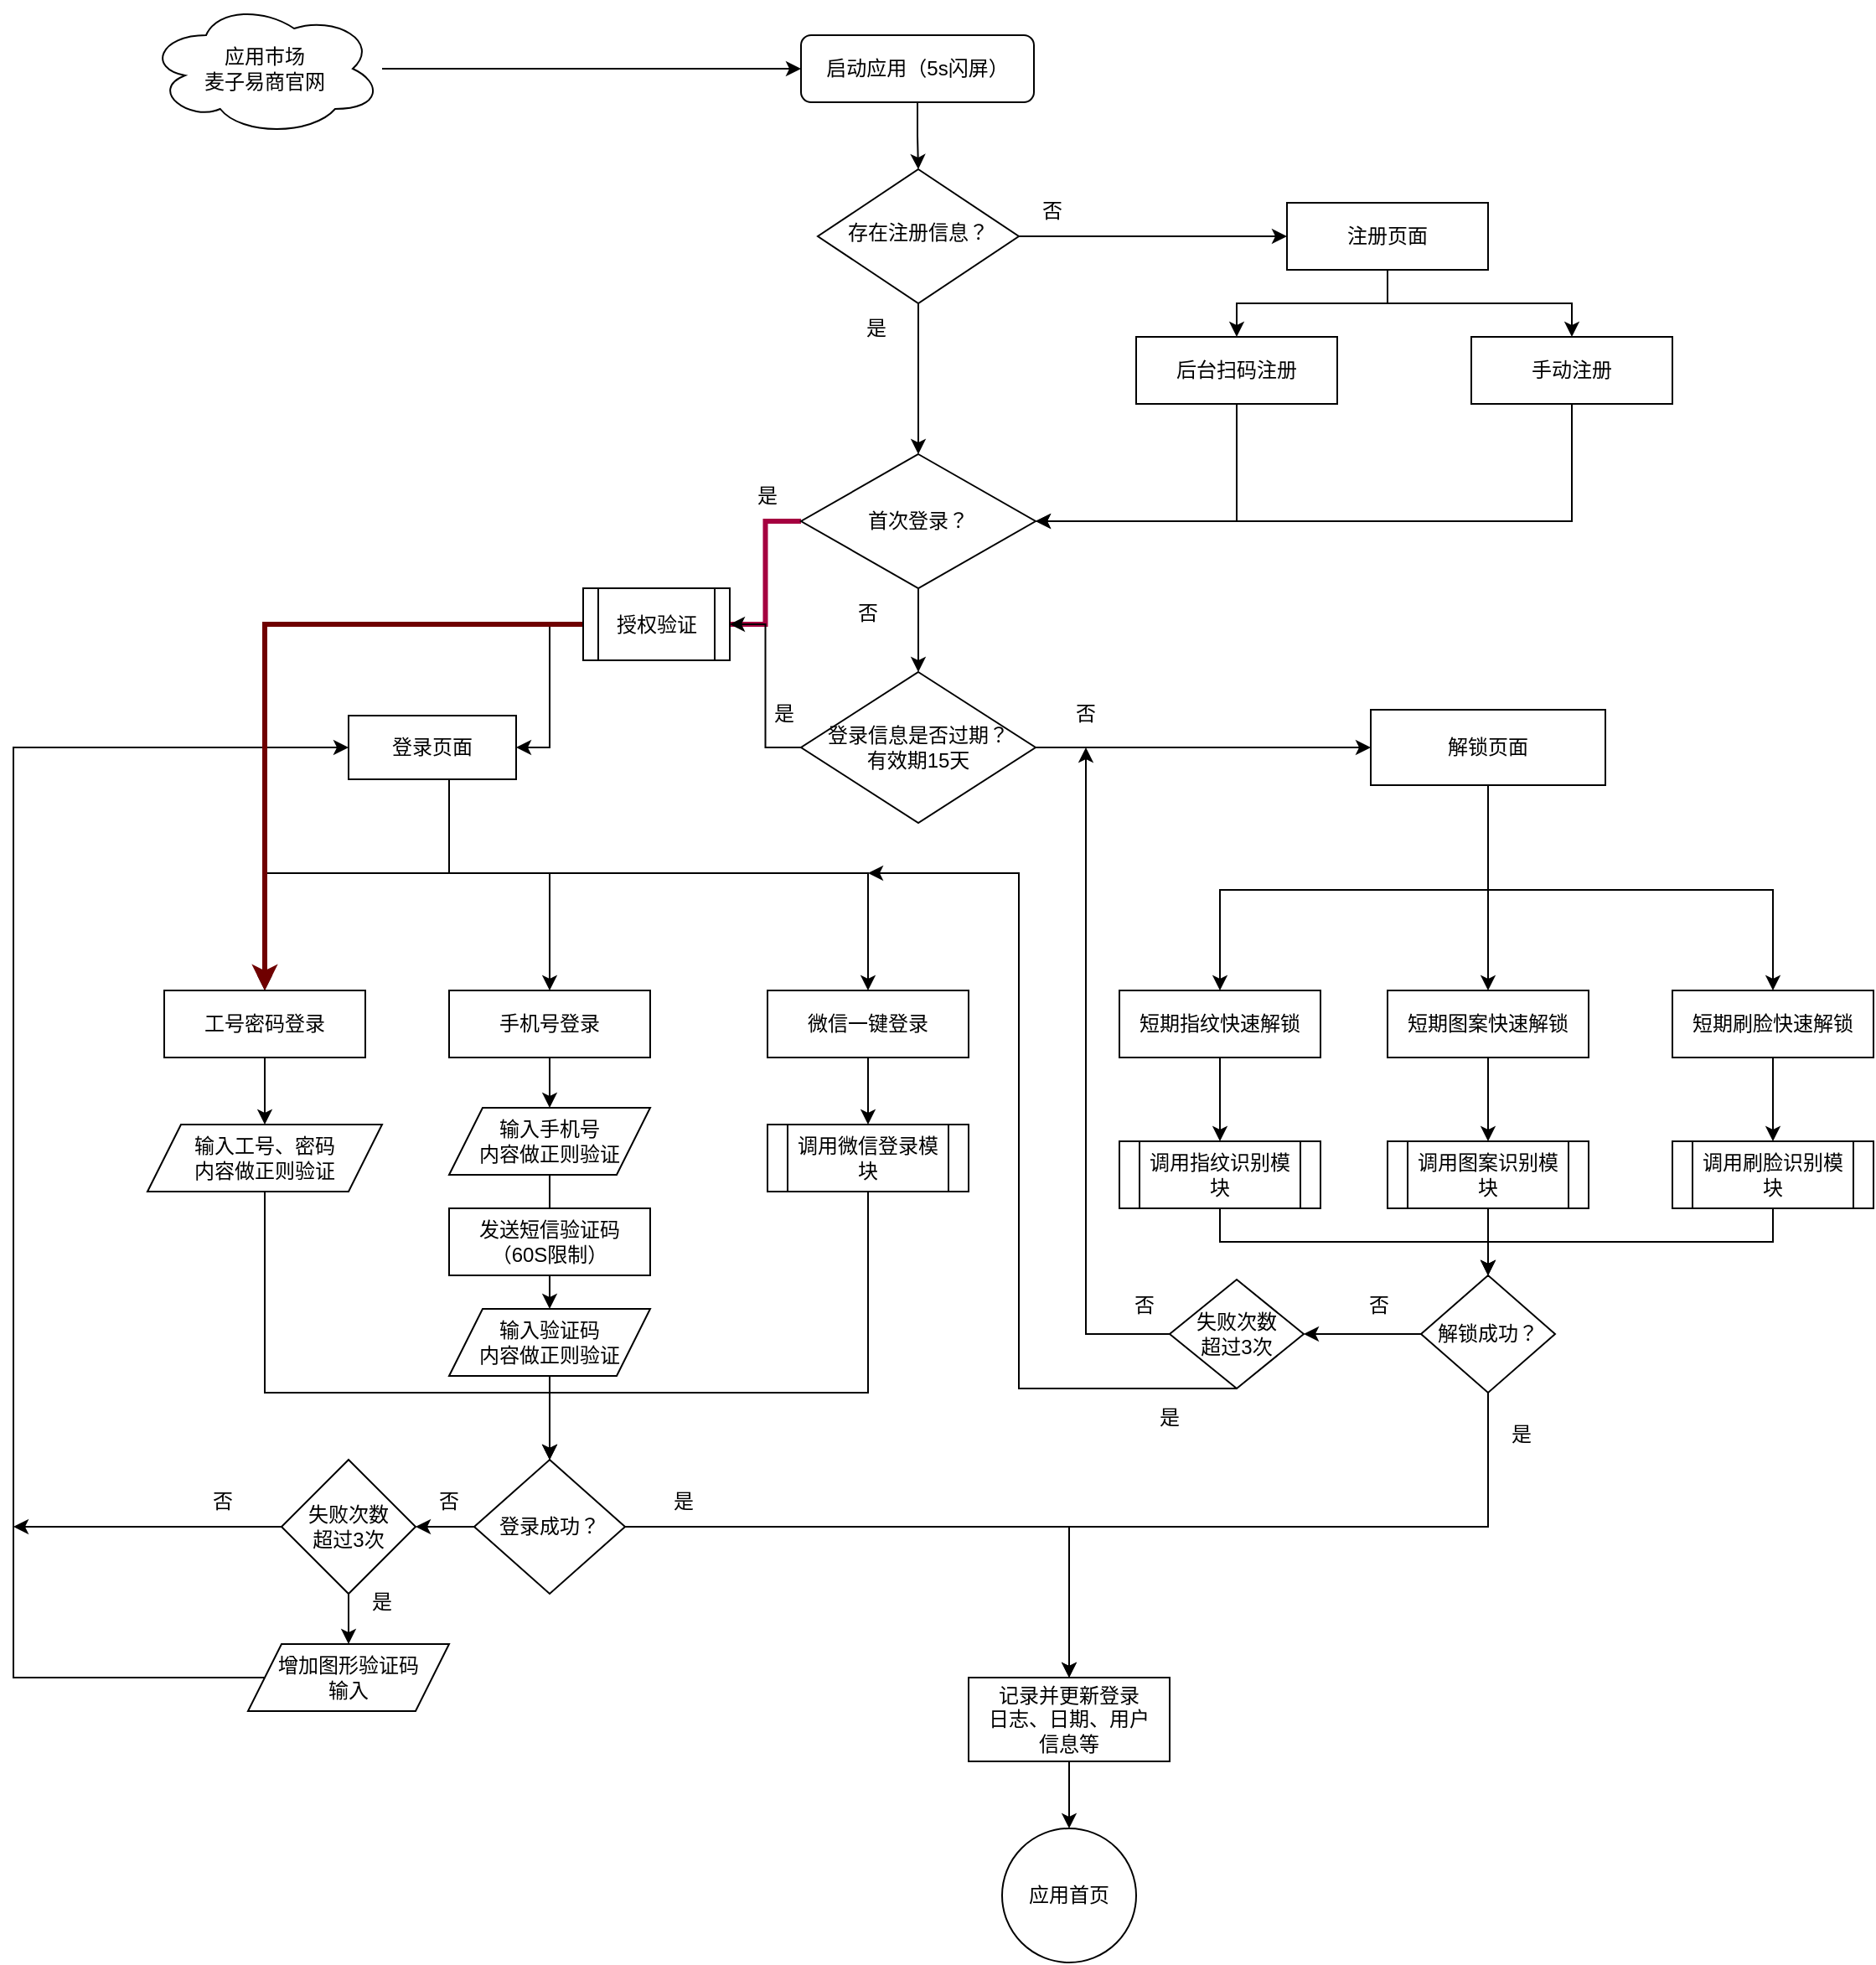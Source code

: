 <mxfile version="17.2.1" type="device" pages="2"><diagram id="C5RBs43oDa-KdzZeNtuy" name="登录注册"><mxGraphModel dx="1422" dy="865" grid="1" gridSize="10" guides="1" tooltips="1" connect="1" arrows="1" fold="1" page="1" pageScale="1" pageWidth="1920" pageHeight="1200" background="none" math="0" shadow="0"><root><mxCell id="WIyWlLk6GJQsqaUBKTNV-0"/><mxCell id="WIyWlLk6GJQsqaUBKTNV-1" parent="WIyWlLk6GJQsqaUBKTNV-0"/><mxCell id="9S0RIWQUaDC-OzeR4n1m-13" style="edgeStyle=orthogonalEdgeStyle;rounded=0;orthogonalLoop=1;jettySize=auto;html=1;entryX=0.5;entryY=0;entryDx=0;entryDy=0;" parent="WIyWlLk6GJQsqaUBKTNV-1" source="WIyWlLk6GJQsqaUBKTNV-3" target="WIyWlLk6GJQsqaUBKTNV-6" edge="1"><mxGeometry relative="1" as="geometry"/></mxCell><mxCell id="WIyWlLk6GJQsqaUBKTNV-3" value="启动应用（5s闪屏）" style="rounded=1;whiteSpace=wrap;html=1;fontSize=12;glass=0;strokeWidth=1;shadow=0;" parent="WIyWlLk6GJQsqaUBKTNV-1" vertex="1"><mxGeometry x="750" y="20" width="139" height="40" as="geometry"/></mxCell><mxCell id="9S0RIWQUaDC-OzeR4n1m-15" style="edgeStyle=orthogonalEdgeStyle;rounded=0;orthogonalLoop=1;jettySize=auto;html=1;entryX=0.5;entryY=0;entryDx=0;entryDy=0;" parent="WIyWlLk6GJQsqaUBKTNV-1" source="WIyWlLk6GJQsqaUBKTNV-6" target="9S0RIWQUaDC-OzeR4n1m-7" edge="1"><mxGeometry relative="1" as="geometry"/></mxCell><mxCell id="9S0RIWQUaDC-OzeR4n1m-22" style="edgeStyle=orthogonalEdgeStyle;rounded=0;orthogonalLoop=1;jettySize=auto;html=1;exitX=1;exitY=0.5;exitDx=0;exitDy=0;entryX=0;entryY=0.5;entryDx=0;entryDy=0;" parent="WIyWlLk6GJQsqaUBKTNV-1" source="WIyWlLk6GJQsqaUBKTNV-6" target="9S0RIWQUaDC-OzeR4n1m-19" edge="1"><mxGeometry relative="1" as="geometry"/></mxCell><mxCell id="WIyWlLk6GJQsqaUBKTNV-6" value="存在注册信息？" style="rhombus;whiteSpace=wrap;html=1;shadow=0;fontFamily=Helvetica;fontSize=12;align=center;strokeWidth=1;spacing=6;spacingTop=-4;" parent="WIyWlLk6GJQsqaUBKTNV-1" vertex="1"><mxGeometry x="760" y="100" width="120" height="80" as="geometry"/></mxCell><mxCell id="9S0RIWQUaDC-OzeR4n1m-27" style="edgeStyle=orthogonalEdgeStyle;rounded=0;orthogonalLoop=1;jettySize=auto;html=1;entryX=0;entryY=0.5;entryDx=0;entryDy=0;" parent="WIyWlLk6GJQsqaUBKTNV-1" source="9S0RIWQUaDC-OzeR4n1m-0" target="WIyWlLk6GJQsqaUBKTNV-3" edge="1"><mxGeometry relative="1" as="geometry"/></mxCell><mxCell id="9S0RIWQUaDC-OzeR4n1m-0" value="应用市场&lt;br&gt;麦子易商官网" style="ellipse;shape=cloud;whiteSpace=wrap;html=1;" parent="WIyWlLk6GJQsqaUBKTNV-1" vertex="1"><mxGeometry x="360" width="140" height="80" as="geometry"/></mxCell><mxCell id="9S0RIWQUaDC-OzeR4n1m-31" value="" style="edgeStyle=orthogonalEdgeStyle;rounded=0;orthogonalLoop=1;jettySize=auto;html=1;" parent="WIyWlLk6GJQsqaUBKTNV-1" source="9S0RIWQUaDC-OzeR4n1m-7" target="9S0RIWQUaDC-OzeR4n1m-30" edge="1"><mxGeometry relative="1" as="geometry"/></mxCell><mxCell id="9S0RIWQUaDC-OzeR4n1m-57" style="edgeStyle=orthogonalEdgeStyle;rounded=0;orthogonalLoop=1;jettySize=auto;html=1;entryX=1;entryY=0.5;entryDx=0;entryDy=0;fillColor=#d80073;strokeColor=#A50040;strokeWidth=3;endArrow=none;endFill=0;" parent="WIyWlLk6GJQsqaUBKTNV-1" source="9S0RIWQUaDC-OzeR4n1m-7" target="hO1M__tvN35JhkIK19jJ-1" edge="1"><mxGeometry relative="1" as="geometry"/></mxCell><mxCell id="9S0RIWQUaDC-OzeR4n1m-7" value="首次登录？" style="rhombus;whiteSpace=wrap;html=1;" parent="WIyWlLk6GJQsqaUBKTNV-1" vertex="1"><mxGeometry x="750" y="270" width="140" height="80" as="geometry"/></mxCell><mxCell id="D_01fyc4xIy-NYFMrcHM-16" style="edgeStyle=orthogonalEdgeStyle;rounded=0;orthogonalLoop=1;jettySize=auto;html=1;entryX=0.5;entryY=0;entryDx=0;entryDy=0;" parent="WIyWlLk6GJQsqaUBKTNV-1" source="9S0RIWQUaDC-OzeR4n1m-9" target="D_01fyc4xIy-NYFMrcHM-0" edge="1"><mxGeometry relative="1" as="geometry"/></mxCell><mxCell id="9S0RIWQUaDC-OzeR4n1m-9" value="&lt;span&gt;工号密码登录&lt;/span&gt;" style="rounded=0;whiteSpace=wrap;html=1;" parent="WIyWlLk6GJQsqaUBKTNV-1" vertex="1"><mxGeometry x="370" y="590" width="120" height="40" as="geometry"/></mxCell><mxCell id="D_01fyc4xIy-NYFMrcHM-9" style="edgeStyle=orthogonalEdgeStyle;rounded=0;orthogonalLoop=1;jettySize=auto;html=1;entryX=0.5;entryY=0;entryDx=0;entryDy=0;" parent="WIyWlLk6GJQsqaUBKTNV-1" source="9S0RIWQUaDC-OzeR4n1m-10" target="D_01fyc4xIy-NYFMrcHM-1" edge="1"><mxGeometry relative="1" as="geometry"/></mxCell><mxCell id="9S0RIWQUaDC-OzeR4n1m-10" value="手机号登录" style="rounded=0;whiteSpace=wrap;html=1;" parent="WIyWlLk6GJQsqaUBKTNV-1" vertex="1"><mxGeometry x="540" y="590" width="120" height="40" as="geometry"/></mxCell><mxCell id="9S0RIWQUaDC-OzeR4n1m-60" style="edgeStyle=orthogonalEdgeStyle;rounded=0;orthogonalLoop=1;jettySize=auto;html=1;entryX=0.5;entryY=0;entryDx=0;entryDy=0;" parent="WIyWlLk6GJQsqaUBKTNV-1" source="9S0RIWQUaDC-OzeR4n1m-11" target="9S0RIWQUaDC-OzeR4n1m-43" edge="1"><mxGeometry relative="1" as="geometry"/></mxCell><mxCell id="9S0RIWQUaDC-OzeR4n1m-11" value="短期指纹快速解锁" style="rounded=0;whiteSpace=wrap;html=1;" parent="WIyWlLk6GJQsqaUBKTNV-1" vertex="1"><mxGeometry x="940" y="590" width="120" height="40" as="geometry"/></mxCell><mxCell id="9S0RIWQUaDC-OzeR4n1m-62" style="edgeStyle=orthogonalEdgeStyle;rounded=0;orthogonalLoop=1;jettySize=auto;html=1;entryX=0.5;entryY=0;entryDx=0;entryDy=0;" parent="WIyWlLk6GJQsqaUBKTNV-1" source="9S0RIWQUaDC-OzeR4n1m-12" target="9S0RIWQUaDC-OzeR4n1m-59" edge="1"><mxGeometry relative="1" as="geometry"/></mxCell><mxCell id="9S0RIWQUaDC-OzeR4n1m-12" value="短期刷脸快速解锁" style="rounded=0;whiteSpace=wrap;html=1;" parent="WIyWlLk6GJQsqaUBKTNV-1" vertex="1"><mxGeometry x="1270" y="590" width="120" height="40" as="geometry"/></mxCell><mxCell id="9S0RIWQUaDC-OzeR4n1m-17" value="是" style="text;html=1;strokeColor=none;fillColor=none;align=center;verticalAlign=middle;whiteSpace=wrap;rounded=0;" parent="WIyWlLk6GJQsqaUBKTNV-1" vertex="1"><mxGeometry x="700" y="280" width="60" height="30" as="geometry"/></mxCell><mxCell id="9S0RIWQUaDC-OzeR4n1m-23" style="edgeStyle=orthogonalEdgeStyle;rounded=0;orthogonalLoop=1;jettySize=auto;html=1;exitX=0.5;exitY=1;exitDx=0;exitDy=0;entryX=0.5;entryY=0;entryDx=0;entryDy=0;" parent="WIyWlLk6GJQsqaUBKTNV-1" source="9S0RIWQUaDC-OzeR4n1m-19" target="9S0RIWQUaDC-OzeR4n1m-20" edge="1"><mxGeometry relative="1" as="geometry"/></mxCell><mxCell id="9S0RIWQUaDC-OzeR4n1m-24" style="edgeStyle=orthogonalEdgeStyle;rounded=0;orthogonalLoop=1;jettySize=auto;html=1;entryX=0.5;entryY=0;entryDx=0;entryDy=0;" parent="WIyWlLk6GJQsqaUBKTNV-1" source="9S0RIWQUaDC-OzeR4n1m-19" target="9S0RIWQUaDC-OzeR4n1m-21" edge="1"><mxGeometry relative="1" as="geometry"/></mxCell><mxCell id="9S0RIWQUaDC-OzeR4n1m-19" value="&lt;span&gt;注册页面&lt;/span&gt;" style="rounded=0;whiteSpace=wrap;html=1;" parent="WIyWlLk6GJQsqaUBKTNV-1" vertex="1"><mxGeometry x="1040" y="120" width="120" height="40" as="geometry"/></mxCell><mxCell id="9S0RIWQUaDC-OzeR4n1m-25" style="edgeStyle=orthogonalEdgeStyle;rounded=0;orthogonalLoop=1;jettySize=auto;html=1;exitX=0.5;exitY=1;exitDx=0;exitDy=0;entryX=1;entryY=0.5;entryDx=0;entryDy=0;" parent="WIyWlLk6GJQsqaUBKTNV-1" source="9S0RIWQUaDC-OzeR4n1m-20" target="9S0RIWQUaDC-OzeR4n1m-7" edge="1"><mxGeometry relative="1" as="geometry"/></mxCell><mxCell id="9S0RIWQUaDC-OzeR4n1m-20" value="后台扫码注册" style="rounded=0;whiteSpace=wrap;html=1;" parent="WIyWlLk6GJQsqaUBKTNV-1" vertex="1"><mxGeometry x="950" y="200" width="120" height="40" as="geometry"/></mxCell><mxCell id="9S0RIWQUaDC-OzeR4n1m-26" style="edgeStyle=orthogonalEdgeStyle;rounded=0;orthogonalLoop=1;jettySize=auto;html=1;entryX=1;entryY=0.5;entryDx=0;entryDy=0;" parent="WIyWlLk6GJQsqaUBKTNV-1" source="9S0RIWQUaDC-OzeR4n1m-21" target="9S0RIWQUaDC-OzeR4n1m-7" edge="1"><mxGeometry relative="1" as="geometry"><mxPoint x="1010" y="330" as="targetPoint"/><Array as="points"><mxPoint x="1210" y="310"/></Array></mxGeometry></mxCell><mxCell id="9S0RIWQUaDC-OzeR4n1m-21" value="手动注册" style="rounded=0;whiteSpace=wrap;html=1;" parent="WIyWlLk6GJQsqaUBKTNV-1" vertex="1"><mxGeometry x="1150" y="200" width="120" height="40" as="geometry"/></mxCell><mxCell id="9S0RIWQUaDC-OzeR4n1m-46" style="edgeStyle=orthogonalEdgeStyle;rounded=0;orthogonalLoop=1;jettySize=auto;html=1;entryX=0;entryY=0.5;entryDx=0;entryDy=0;" parent="WIyWlLk6GJQsqaUBKTNV-1" source="9S0RIWQUaDC-OzeR4n1m-30" target="9S0RIWQUaDC-OzeR4n1m-45" edge="1"><mxGeometry relative="1" as="geometry"/></mxCell><mxCell id="hO1M__tvN35JhkIK19jJ-2" style="edgeStyle=orthogonalEdgeStyle;rounded=0;orthogonalLoop=1;jettySize=auto;html=1;entryX=1;entryY=0.5;entryDx=0;entryDy=0;endArrow=classic;endFill=1;strokeWidth=1;" parent="WIyWlLk6GJQsqaUBKTNV-1" source="9S0RIWQUaDC-OzeR4n1m-30" target="hO1M__tvN35JhkIK19jJ-1" edge="1"><mxGeometry relative="1" as="geometry"/></mxCell><mxCell id="9S0RIWQUaDC-OzeR4n1m-30" value="登录信息是否过期？&lt;br&gt;有效期15天" style="rhombus;whiteSpace=wrap;html=1;" parent="WIyWlLk6GJQsqaUBKTNV-1" vertex="1"><mxGeometry x="750" y="400" width="140" height="90" as="geometry"/></mxCell><mxCell id="D_01fyc4xIy-NYFMrcHM-17" style="edgeStyle=orthogonalEdgeStyle;rounded=0;orthogonalLoop=1;jettySize=auto;html=1;entryX=0.5;entryY=0;entryDx=0;entryDy=0;" parent="WIyWlLk6GJQsqaUBKTNV-1" source="9S0RIWQUaDC-OzeR4n1m-32" target="D_01fyc4xIy-NYFMrcHM-8" edge="1"><mxGeometry relative="1" as="geometry"/></mxCell><mxCell id="9S0RIWQUaDC-OzeR4n1m-32" value="微信一键登录" style="rounded=0;whiteSpace=wrap;html=1;" parent="WIyWlLk6GJQsqaUBKTNV-1" vertex="1"><mxGeometry x="730" y="590" width="120" height="40" as="geometry"/></mxCell><mxCell id="9S0RIWQUaDC-OzeR4n1m-61" style="edgeStyle=orthogonalEdgeStyle;rounded=0;orthogonalLoop=1;jettySize=auto;html=1;entryX=0.5;entryY=0;entryDx=0;entryDy=0;" parent="WIyWlLk6GJQsqaUBKTNV-1" source="9S0RIWQUaDC-OzeR4n1m-33" target="9S0RIWQUaDC-OzeR4n1m-58" edge="1"><mxGeometry relative="1" as="geometry"/></mxCell><mxCell id="9S0RIWQUaDC-OzeR4n1m-33" value="短期图案快速解锁" style="rounded=0;whiteSpace=wrap;html=1;" parent="WIyWlLk6GJQsqaUBKTNV-1" vertex="1"><mxGeometry x="1100" y="590" width="120" height="40" as="geometry"/></mxCell><mxCell id="9S0RIWQUaDC-OzeR4n1m-40" value="是" style="text;html=1;strokeColor=none;fillColor=none;align=center;verticalAlign=middle;whiteSpace=wrap;rounded=0;" parent="WIyWlLk6GJQsqaUBKTNV-1" vertex="1"><mxGeometry x="720" y="410" width="40" height="30" as="geometry"/></mxCell><mxCell id="9S0RIWQUaDC-OzeR4n1m-41" value="否" style="text;html=1;strokeColor=none;fillColor=none;align=center;verticalAlign=middle;whiteSpace=wrap;rounded=0;" parent="WIyWlLk6GJQsqaUBKTNV-1" vertex="1"><mxGeometry x="900" y="410" width="40" height="30" as="geometry"/></mxCell><mxCell id="9S0RIWQUaDC-OzeR4n1m-42" value="否" style="text;html=1;strokeColor=none;fillColor=none;align=center;verticalAlign=middle;whiteSpace=wrap;rounded=0;" parent="WIyWlLk6GJQsqaUBKTNV-1" vertex="1"><mxGeometry x="770" y="350" width="40" height="30" as="geometry"/></mxCell><mxCell id="D_01fyc4xIy-NYFMrcHM-44" style="edgeStyle=orthogonalEdgeStyle;rounded=0;orthogonalLoop=1;jettySize=auto;html=1;endArrow=classic;endFill=1;strokeWidth=1;entryX=0.5;entryY=0;entryDx=0;entryDy=0;exitX=0.5;exitY=1;exitDx=0;exitDy=0;" parent="WIyWlLk6GJQsqaUBKTNV-1" source="9S0RIWQUaDC-OzeR4n1m-43" target="D_01fyc4xIy-NYFMrcHM-26" edge="1"><mxGeometry relative="1" as="geometry"><mxPoint x="1000" y="750" as="targetPoint"/></mxGeometry></mxCell><mxCell id="9S0RIWQUaDC-OzeR4n1m-43" value="调用指纹识别模块" style="shape=process;whiteSpace=wrap;html=1;backgroundOutline=1;" parent="WIyWlLk6GJQsqaUBKTNV-1" vertex="1"><mxGeometry x="940" y="680" width="120" height="40" as="geometry"/></mxCell><mxCell id="9S0RIWQUaDC-OzeR4n1m-47" style="edgeStyle=orthogonalEdgeStyle;rounded=0;orthogonalLoop=1;jettySize=auto;html=1;entryX=0.5;entryY=0;entryDx=0;entryDy=0;" parent="WIyWlLk6GJQsqaUBKTNV-1" source="9S0RIWQUaDC-OzeR4n1m-45" target="9S0RIWQUaDC-OzeR4n1m-11" edge="1"><mxGeometry relative="1" as="geometry"><Array as="points"><mxPoint x="1160" y="530"/><mxPoint x="1000" y="530"/></Array></mxGeometry></mxCell><mxCell id="9S0RIWQUaDC-OzeR4n1m-49" style="edgeStyle=orthogonalEdgeStyle;rounded=0;orthogonalLoop=1;jettySize=auto;html=1;entryX=0.5;entryY=0;entryDx=0;entryDy=0;" parent="WIyWlLk6GJQsqaUBKTNV-1" source="9S0RIWQUaDC-OzeR4n1m-45" target="9S0RIWQUaDC-OzeR4n1m-33" edge="1"><mxGeometry relative="1" as="geometry"/></mxCell><mxCell id="9S0RIWQUaDC-OzeR4n1m-50" style="edgeStyle=orthogonalEdgeStyle;rounded=0;orthogonalLoop=1;jettySize=auto;html=1;entryX=0.5;entryY=0;entryDx=0;entryDy=0;" parent="WIyWlLk6GJQsqaUBKTNV-1" source="9S0RIWQUaDC-OzeR4n1m-45" target="9S0RIWQUaDC-OzeR4n1m-12" edge="1"><mxGeometry relative="1" as="geometry"><Array as="points"><mxPoint x="1160" y="530"/><mxPoint x="1330" y="530"/></Array></mxGeometry></mxCell><mxCell id="9S0RIWQUaDC-OzeR4n1m-45" value="解锁页面" style="rounded=0;whiteSpace=wrap;html=1;" parent="WIyWlLk6GJQsqaUBKTNV-1" vertex="1"><mxGeometry x="1090" y="422.5" width="140" height="45" as="geometry"/></mxCell><mxCell id="9S0RIWQUaDC-OzeR4n1m-54" style="edgeStyle=orthogonalEdgeStyle;rounded=0;orthogonalLoop=1;jettySize=auto;html=1;" parent="WIyWlLk6GJQsqaUBKTNV-1" source="9S0RIWQUaDC-OzeR4n1m-51" target="9S0RIWQUaDC-OzeR4n1m-10" edge="1"><mxGeometry relative="1" as="geometry"><Array as="points"><mxPoint x="540" y="520"/><mxPoint x="600" y="520"/></Array></mxGeometry></mxCell><mxCell id="9S0RIWQUaDC-OzeR4n1m-55" style="edgeStyle=orthogonalEdgeStyle;rounded=0;orthogonalLoop=1;jettySize=auto;html=1;entryX=0.5;entryY=0;entryDx=0;entryDy=0;exitX=0.5;exitY=1;exitDx=0;exitDy=0;" parent="WIyWlLk6GJQsqaUBKTNV-1" source="9S0RIWQUaDC-OzeR4n1m-51" target="9S0RIWQUaDC-OzeR4n1m-9" edge="1"><mxGeometry relative="1" as="geometry"><Array as="points"><mxPoint x="540" y="520"/><mxPoint x="430" y="520"/></Array></mxGeometry></mxCell><mxCell id="9S0RIWQUaDC-OzeR4n1m-56" style="edgeStyle=orthogonalEdgeStyle;rounded=0;orthogonalLoop=1;jettySize=auto;html=1;entryX=0.5;entryY=0;entryDx=0;entryDy=0;" parent="WIyWlLk6GJQsqaUBKTNV-1" source="9S0RIWQUaDC-OzeR4n1m-51" target="9S0RIWQUaDC-OzeR4n1m-32" edge="1"><mxGeometry relative="1" as="geometry"><Array as="points"><mxPoint x="540" y="520"/><mxPoint x="790" y="520"/></Array></mxGeometry></mxCell><mxCell id="9S0RIWQUaDC-OzeR4n1m-51" value="登录页面" style="rounded=0;whiteSpace=wrap;html=1;" parent="WIyWlLk6GJQsqaUBKTNV-1" vertex="1"><mxGeometry x="480" y="426" width="100" height="38" as="geometry"/></mxCell><mxCell id="D_01fyc4xIy-NYFMrcHM-30" style="edgeStyle=orthogonalEdgeStyle;rounded=0;orthogonalLoop=1;jettySize=auto;html=1;entryX=0.5;entryY=0;entryDx=0;entryDy=0;" parent="WIyWlLk6GJQsqaUBKTNV-1" source="9S0RIWQUaDC-OzeR4n1m-58" target="D_01fyc4xIy-NYFMrcHM-26" edge="1"><mxGeometry relative="1" as="geometry"/></mxCell><mxCell id="9S0RIWQUaDC-OzeR4n1m-58" value="调用图案识别模块" style="shape=process;whiteSpace=wrap;html=1;backgroundOutline=1;" parent="WIyWlLk6GJQsqaUBKTNV-1" vertex="1"><mxGeometry x="1100" y="680" width="120" height="40" as="geometry"/></mxCell><mxCell id="D_01fyc4xIy-NYFMrcHM-45" style="edgeStyle=orthogonalEdgeStyle;rounded=0;orthogonalLoop=1;jettySize=auto;html=1;entryX=0.5;entryY=0;entryDx=0;entryDy=0;endArrow=classic;endFill=1;strokeWidth=1;exitX=0.5;exitY=1;exitDx=0;exitDy=0;" parent="WIyWlLk6GJQsqaUBKTNV-1" source="9S0RIWQUaDC-OzeR4n1m-59" target="D_01fyc4xIy-NYFMrcHM-26" edge="1"><mxGeometry relative="1" as="geometry"/></mxCell><mxCell id="9S0RIWQUaDC-OzeR4n1m-59" value="调用刷脸识别模块" style="shape=process;whiteSpace=wrap;html=1;backgroundOutline=1;" parent="WIyWlLk6GJQsqaUBKTNV-1" vertex="1"><mxGeometry x="1270" y="680" width="120" height="40" as="geometry"/></mxCell><mxCell id="D_01fyc4xIy-NYFMrcHM-12" style="edgeStyle=orthogonalEdgeStyle;rounded=0;orthogonalLoop=1;jettySize=auto;html=1;entryX=0.5;entryY=0;entryDx=0;entryDy=0;" parent="WIyWlLk6GJQsqaUBKTNV-1" source="D_01fyc4xIy-NYFMrcHM-0" target="D_01fyc4xIy-NYFMrcHM-4" edge="1"><mxGeometry relative="1" as="geometry"><Array as="points"><mxPoint x="430" y="830"/><mxPoint x="600" y="830"/></Array></mxGeometry></mxCell><mxCell id="D_01fyc4xIy-NYFMrcHM-0" value="输入工号、密码&lt;br&gt;内容做正则验证&lt;br&gt;" style="shape=parallelogram;perimeter=parallelogramPerimeter;whiteSpace=wrap;html=1;fixedSize=1;" parent="WIyWlLk6GJQsqaUBKTNV-1" vertex="1"><mxGeometry x="360" y="670" width="140" height="40" as="geometry"/></mxCell><mxCell id="D_01fyc4xIy-NYFMrcHM-10" value="" style="edgeStyle=orthogonalEdgeStyle;rounded=0;orthogonalLoop=1;jettySize=auto;html=1;" parent="WIyWlLk6GJQsqaUBKTNV-1" source="D_01fyc4xIy-NYFMrcHM-1" target="D_01fyc4xIy-NYFMrcHM-3" edge="1"><mxGeometry relative="1" as="geometry"/></mxCell><mxCell id="D_01fyc4xIy-NYFMrcHM-1" value="输入手机号&lt;br&gt;内容做正则验证" style="shape=parallelogram;perimeter=parallelogramPerimeter;whiteSpace=wrap;html=1;fixedSize=1;" parent="WIyWlLk6GJQsqaUBKTNV-1" vertex="1"><mxGeometry x="540" y="660" width="120" height="40" as="geometry"/></mxCell><mxCell id="D_01fyc4xIy-NYFMrcHM-2" value="发送短信验证码&lt;br&gt;（60S限制）" style="rounded=0;whiteSpace=wrap;html=1;" parent="WIyWlLk6GJQsqaUBKTNV-1" vertex="1"><mxGeometry x="540" y="720" width="120" height="40" as="geometry"/></mxCell><mxCell id="D_01fyc4xIy-NYFMrcHM-11" style="edgeStyle=orthogonalEdgeStyle;rounded=0;orthogonalLoop=1;jettySize=auto;html=1;entryX=0.5;entryY=0;entryDx=0;entryDy=0;" parent="WIyWlLk6GJQsqaUBKTNV-1" source="D_01fyc4xIy-NYFMrcHM-3" target="D_01fyc4xIy-NYFMrcHM-4" edge="1"><mxGeometry relative="1" as="geometry"/></mxCell><mxCell id="D_01fyc4xIy-NYFMrcHM-3" value="输入验证码&lt;br&gt;内容做正则验证" style="shape=parallelogram;perimeter=parallelogramPerimeter;whiteSpace=wrap;html=1;fixedSize=1;" parent="WIyWlLk6GJQsqaUBKTNV-1" vertex="1"><mxGeometry x="540" y="780" width="120" height="40" as="geometry"/></mxCell><mxCell id="D_01fyc4xIy-NYFMrcHM-13" value="" style="edgeStyle=orthogonalEdgeStyle;rounded=0;orthogonalLoop=1;jettySize=auto;html=1;" parent="WIyWlLk6GJQsqaUBKTNV-1" source="D_01fyc4xIy-NYFMrcHM-4" target="D_01fyc4xIy-NYFMrcHM-5" edge="1"><mxGeometry relative="1" as="geometry"/></mxCell><mxCell id="D_01fyc4xIy-NYFMrcHM-34" style="edgeStyle=orthogonalEdgeStyle;rounded=0;orthogonalLoop=1;jettySize=auto;html=1;entryX=0.5;entryY=0;entryDx=0;entryDy=0;" parent="WIyWlLk6GJQsqaUBKTNV-1" source="D_01fyc4xIy-NYFMrcHM-4" target="D_01fyc4xIy-NYFMrcHM-29" edge="1"><mxGeometry relative="1" as="geometry"/></mxCell><mxCell id="D_01fyc4xIy-NYFMrcHM-4" value="登录成功？" style="rhombus;whiteSpace=wrap;html=1;" parent="WIyWlLk6GJQsqaUBKTNV-1" vertex="1"><mxGeometry x="555" y="870" width="90" height="80" as="geometry"/></mxCell><mxCell id="D_01fyc4xIy-NYFMrcHM-19" style="edgeStyle=orthogonalEdgeStyle;rounded=0;orthogonalLoop=1;jettySize=auto;html=1;exitX=0.5;exitY=1;exitDx=0;exitDy=0;entryX=0.5;entryY=0;entryDx=0;entryDy=0;" parent="WIyWlLk6GJQsqaUBKTNV-1" source="D_01fyc4xIy-NYFMrcHM-5" target="D_01fyc4xIy-NYFMrcHM-7" edge="1"><mxGeometry relative="1" as="geometry"/></mxCell><mxCell id="D_01fyc4xIy-NYFMrcHM-21" style="edgeStyle=orthogonalEdgeStyle;rounded=0;orthogonalLoop=1;jettySize=auto;html=1;" parent="WIyWlLk6GJQsqaUBKTNV-1" source="D_01fyc4xIy-NYFMrcHM-5" edge="1"><mxGeometry relative="1" as="geometry"><mxPoint x="280" y="910" as="targetPoint"/></mxGeometry></mxCell><mxCell id="D_01fyc4xIy-NYFMrcHM-5" value="失败次数&lt;br&gt;超过3次" style="rhombus;whiteSpace=wrap;html=1;" parent="WIyWlLk6GJQsqaUBKTNV-1" vertex="1"><mxGeometry x="440" y="870" width="80" height="80" as="geometry"/></mxCell><mxCell id="D_01fyc4xIy-NYFMrcHM-20" style="edgeStyle=orthogonalEdgeStyle;rounded=0;orthogonalLoop=1;jettySize=auto;html=1;entryX=0;entryY=0.5;entryDx=0;entryDy=0;" parent="WIyWlLk6GJQsqaUBKTNV-1" source="D_01fyc4xIy-NYFMrcHM-7" target="9S0RIWQUaDC-OzeR4n1m-51" edge="1"><mxGeometry relative="1" as="geometry"><mxPoint x="250" y="570" as="targetPoint"/><Array as="points"><mxPoint x="280" y="1000"/><mxPoint x="280" y="445"/></Array></mxGeometry></mxCell><mxCell id="D_01fyc4xIy-NYFMrcHM-7" value="&lt;span&gt;增加图形验证码&lt;/span&gt;&lt;br&gt;&lt;span&gt;输入&lt;/span&gt;" style="shape=parallelogram;perimeter=parallelogramPerimeter;whiteSpace=wrap;html=1;fixedSize=1;" parent="WIyWlLk6GJQsqaUBKTNV-1" vertex="1"><mxGeometry x="420" y="980" width="120" height="40" as="geometry"/></mxCell><mxCell id="D_01fyc4xIy-NYFMrcHM-18" style="edgeStyle=orthogonalEdgeStyle;rounded=0;orthogonalLoop=1;jettySize=auto;html=1;exitX=0.5;exitY=1;exitDx=0;exitDy=0;entryX=0.5;entryY=0;entryDx=0;entryDy=0;" parent="WIyWlLk6GJQsqaUBKTNV-1" source="D_01fyc4xIy-NYFMrcHM-8" target="D_01fyc4xIy-NYFMrcHM-4" edge="1"><mxGeometry relative="1" as="geometry"><Array as="points"><mxPoint x="790" y="830"/><mxPoint x="600" y="830"/></Array></mxGeometry></mxCell><mxCell id="D_01fyc4xIy-NYFMrcHM-8" value="调用微信登录模块" style="shape=process;whiteSpace=wrap;html=1;backgroundOutline=1;" parent="WIyWlLk6GJQsqaUBKTNV-1" vertex="1"><mxGeometry x="730" y="670" width="120" height="40" as="geometry"/></mxCell><mxCell id="D_01fyc4xIy-NYFMrcHM-14" value="应用首页" style="ellipse;whiteSpace=wrap;html=1;aspect=fixed;" parent="WIyWlLk6GJQsqaUBKTNV-1" vertex="1"><mxGeometry x="870" y="1090" width="80" height="80" as="geometry"/></mxCell><mxCell id="D_01fyc4xIy-NYFMrcHM-22" value="否" style="text;html=1;strokeColor=none;fillColor=none;align=center;verticalAlign=middle;whiteSpace=wrap;rounded=0;" parent="WIyWlLk6GJQsqaUBKTNV-1" vertex="1"><mxGeometry x="525" y="880" width="30" height="30" as="geometry"/></mxCell><mxCell id="D_01fyc4xIy-NYFMrcHM-23" value="是" style="text;html=1;strokeColor=none;fillColor=none;align=center;verticalAlign=middle;whiteSpace=wrap;rounded=0;" parent="WIyWlLk6GJQsqaUBKTNV-1" vertex="1"><mxGeometry x="490" y="940" width="20" height="30" as="geometry"/></mxCell><mxCell id="D_01fyc4xIy-NYFMrcHM-24" value="否" style="text;html=1;strokeColor=none;fillColor=none;align=center;verticalAlign=middle;whiteSpace=wrap;rounded=0;" parent="WIyWlLk6GJQsqaUBKTNV-1" vertex="1"><mxGeometry x="390" y="880" width="30" height="30" as="geometry"/></mxCell><mxCell id="D_01fyc4xIy-NYFMrcHM-25" value="是" style="text;html=1;strokeColor=none;fillColor=none;align=center;verticalAlign=middle;whiteSpace=wrap;rounded=0;" parent="WIyWlLk6GJQsqaUBKTNV-1" vertex="1"><mxGeometry x="670" y="880" width="20" height="30" as="geometry"/></mxCell><mxCell id="D_01fyc4xIy-NYFMrcHM-31" style="edgeStyle=orthogonalEdgeStyle;rounded=0;orthogonalLoop=1;jettySize=auto;html=1;exitX=0;exitY=0.5;exitDx=0;exitDy=0;entryX=1;entryY=0.5;entryDx=0;entryDy=0;" parent="WIyWlLk6GJQsqaUBKTNV-1" source="D_01fyc4xIy-NYFMrcHM-26" target="D_01fyc4xIy-NYFMrcHM-28" edge="1"><mxGeometry relative="1" as="geometry"/></mxCell><mxCell id="D_01fyc4xIy-NYFMrcHM-33" style="edgeStyle=orthogonalEdgeStyle;rounded=0;orthogonalLoop=1;jettySize=auto;html=1;entryX=0.5;entryY=0;entryDx=0;entryDy=0;" parent="WIyWlLk6GJQsqaUBKTNV-1" source="D_01fyc4xIy-NYFMrcHM-26" target="D_01fyc4xIy-NYFMrcHM-29" edge="1"><mxGeometry relative="1" as="geometry"><Array as="points"><mxPoint x="1160" y="910"/><mxPoint x="910" y="910"/></Array></mxGeometry></mxCell><mxCell id="D_01fyc4xIy-NYFMrcHM-26" value="解锁成功？" style="rhombus;whiteSpace=wrap;html=1;" parent="WIyWlLk6GJQsqaUBKTNV-1" vertex="1"><mxGeometry x="1120" y="760" width="80" height="70" as="geometry"/></mxCell><mxCell id="D_01fyc4xIy-NYFMrcHM-38" style="edgeStyle=orthogonalEdgeStyle;rounded=0;orthogonalLoop=1;jettySize=auto;html=1;" parent="WIyWlLk6GJQsqaUBKTNV-1" source="D_01fyc4xIy-NYFMrcHM-28" edge="1"><mxGeometry relative="1" as="geometry"><mxPoint x="920" y="445" as="targetPoint"/><Array as="points"><mxPoint x="920" y="795"/><mxPoint x="920" y="445"/></Array></mxGeometry></mxCell><mxCell id="D_01fyc4xIy-NYFMrcHM-39" style="edgeStyle=orthogonalEdgeStyle;rounded=0;orthogonalLoop=1;jettySize=auto;html=1;exitX=0.5;exitY=1;exitDx=0;exitDy=0;endArrow=classic;endFill=1;startArrow=none;startFill=0;" parent="WIyWlLk6GJQsqaUBKTNV-1" source="D_01fyc4xIy-NYFMrcHM-28" edge="1"><mxGeometry relative="1" as="geometry"><mxPoint x="790" y="520" as="targetPoint"/><Array as="points"><mxPoint x="880" y="828"/><mxPoint x="880" y="520"/></Array></mxGeometry></mxCell><mxCell id="D_01fyc4xIy-NYFMrcHM-28" value="失败次数&lt;br&gt;超过3次" style="rhombus;whiteSpace=wrap;html=1;" parent="WIyWlLk6GJQsqaUBKTNV-1" vertex="1"><mxGeometry x="970" y="762.5" width="80" height="65" as="geometry"/></mxCell><mxCell id="D_01fyc4xIy-NYFMrcHM-35" style="edgeStyle=orthogonalEdgeStyle;rounded=0;orthogonalLoop=1;jettySize=auto;html=1;entryX=0.5;entryY=0;entryDx=0;entryDy=0;" parent="WIyWlLk6GJQsqaUBKTNV-1" source="D_01fyc4xIy-NYFMrcHM-29" target="D_01fyc4xIy-NYFMrcHM-14" edge="1"><mxGeometry relative="1" as="geometry"/></mxCell><mxCell id="D_01fyc4xIy-NYFMrcHM-29" value="记录并更新登录&lt;br&gt;日志、日期、用户&lt;br&gt;信息等" style="rounded=0;whiteSpace=wrap;html=1;" parent="WIyWlLk6GJQsqaUBKTNV-1" vertex="1"><mxGeometry x="850" y="1000" width="120" height="50" as="geometry"/></mxCell><mxCell id="D_01fyc4xIy-NYFMrcHM-36" value="是" style="text;html=1;strokeColor=none;fillColor=none;align=center;verticalAlign=middle;whiteSpace=wrap;rounded=0;" parent="WIyWlLk6GJQsqaUBKTNV-1" vertex="1"><mxGeometry x="1170" y="840" width="20" height="30" as="geometry"/></mxCell><mxCell id="D_01fyc4xIy-NYFMrcHM-37" value="否" style="text;html=1;strokeColor=none;fillColor=none;align=center;verticalAlign=middle;whiteSpace=wrap;rounded=0;" parent="WIyWlLk6GJQsqaUBKTNV-1" vertex="1"><mxGeometry x="1080" y="762.5" width="30" height="30" as="geometry"/></mxCell><mxCell id="D_01fyc4xIy-NYFMrcHM-40" value="是" style="text;html=1;strokeColor=none;fillColor=none;align=center;verticalAlign=middle;whiteSpace=wrap;rounded=0;" parent="WIyWlLk6GJQsqaUBKTNV-1" vertex="1"><mxGeometry x="960" y="830" width="20" height="30" as="geometry"/></mxCell><mxCell id="D_01fyc4xIy-NYFMrcHM-41" value="否" style="text;html=1;strokeColor=none;fillColor=none;align=center;verticalAlign=middle;whiteSpace=wrap;rounded=0;" parent="WIyWlLk6GJQsqaUBKTNV-1" vertex="1"><mxGeometry x="940" y="762.5" width="30" height="30" as="geometry"/></mxCell><mxCell id="D_01fyc4xIy-NYFMrcHM-42" value="否" style="text;html=1;strokeColor=none;fillColor=none;align=center;verticalAlign=middle;whiteSpace=wrap;rounded=0;" parent="WIyWlLk6GJQsqaUBKTNV-1" vertex="1"><mxGeometry x="880" y="110" width="40" height="30" as="geometry"/></mxCell><mxCell id="D_01fyc4xIy-NYFMrcHM-43" value="是" style="text;html=1;strokeColor=none;fillColor=none;align=center;verticalAlign=middle;whiteSpace=wrap;rounded=0;" parent="WIyWlLk6GJQsqaUBKTNV-1" vertex="1"><mxGeometry x="780" y="180" width="30" height="30" as="geometry"/></mxCell><mxCell id="hO1M__tvN35JhkIK19jJ-4" style="edgeStyle=orthogonalEdgeStyle;rounded=0;orthogonalLoop=1;jettySize=auto;html=1;entryX=1;entryY=0.5;entryDx=0;entryDy=0;endArrow=classic;endFill=1;strokeWidth=1;" parent="WIyWlLk6GJQsqaUBKTNV-1" source="hO1M__tvN35JhkIK19jJ-1" target="9S0RIWQUaDC-OzeR4n1m-51" edge="1"><mxGeometry relative="1" as="geometry"><Array as="points"><mxPoint x="600" y="372"/><mxPoint x="600" y="445"/></Array></mxGeometry></mxCell><mxCell id="584ftSShZepRgTnjHLeg-0" style="edgeStyle=orthogonalEdgeStyle;rounded=0;orthogonalLoop=1;jettySize=auto;html=1;entryX=0.5;entryY=0;entryDx=0;entryDy=0;fillColor=#a20025;strokeColor=#6F0000;strokeWidth=3;" parent="WIyWlLk6GJQsqaUBKTNV-1" source="hO1M__tvN35JhkIK19jJ-1" target="9S0RIWQUaDC-OzeR4n1m-9" edge="1"><mxGeometry relative="1" as="geometry"/></mxCell><mxCell id="hO1M__tvN35JhkIK19jJ-1" value="授权验证" style="shape=process;whiteSpace=wrap;html=1;backgroundOutline=1;" parent="WIyWlLk6GJQsqaUBKTNV-1" vertex="1"><mxGeometry x="620" y="350" width="87.5" height="43" as="geometry"/></mxCell></root></mxGraphModel></diagram><diagram id="JSMLWrbYzV5L7x_MphPc" name="应用首页"><mxGraphModel dx="1422" dy="865" grid="1" gridSize="10" guides="1" tooltips="1" connect="1" arrows="1" fold="1" page="1" pageScale="1" pageWidth="1920" pageHeight="1200" math="0" shadow="0"><root><mxCell id="U7dbVmyizYVKID6TGgID-0"/><mxCell id="U7dbVmyizYVKID6TGgID-1" parent="U7dbVmyizYVKID6TGgID-0"/><mxCell id="M_x-OOTWOiNHLyjexTb_-0" value="登录成功" style="ellipse;whiteSpace=wrap;html=1;aspect=fixed;" parent="U7dbVmyizYVKID6TGgID-1" vertex="1"><mxGeometry x="790" y="10" width="60" height="60" as="geometry"/></mxCell><mxCell id="M_x-OOTWOiNHLyjexTb_-1" value="&lt;br&gt;&lt;br&gt;&lt;br&gt;" style="rounded=1;whiteSpace=wrap;html=1;" parent="U7dbVmyizYVKID6TGgID-1" vertex="1"><mxGeometry x="760" y="100" width="120" height="30" as="geometry"/></mxCell></root></mxGraphModel></diagram></mxfile>